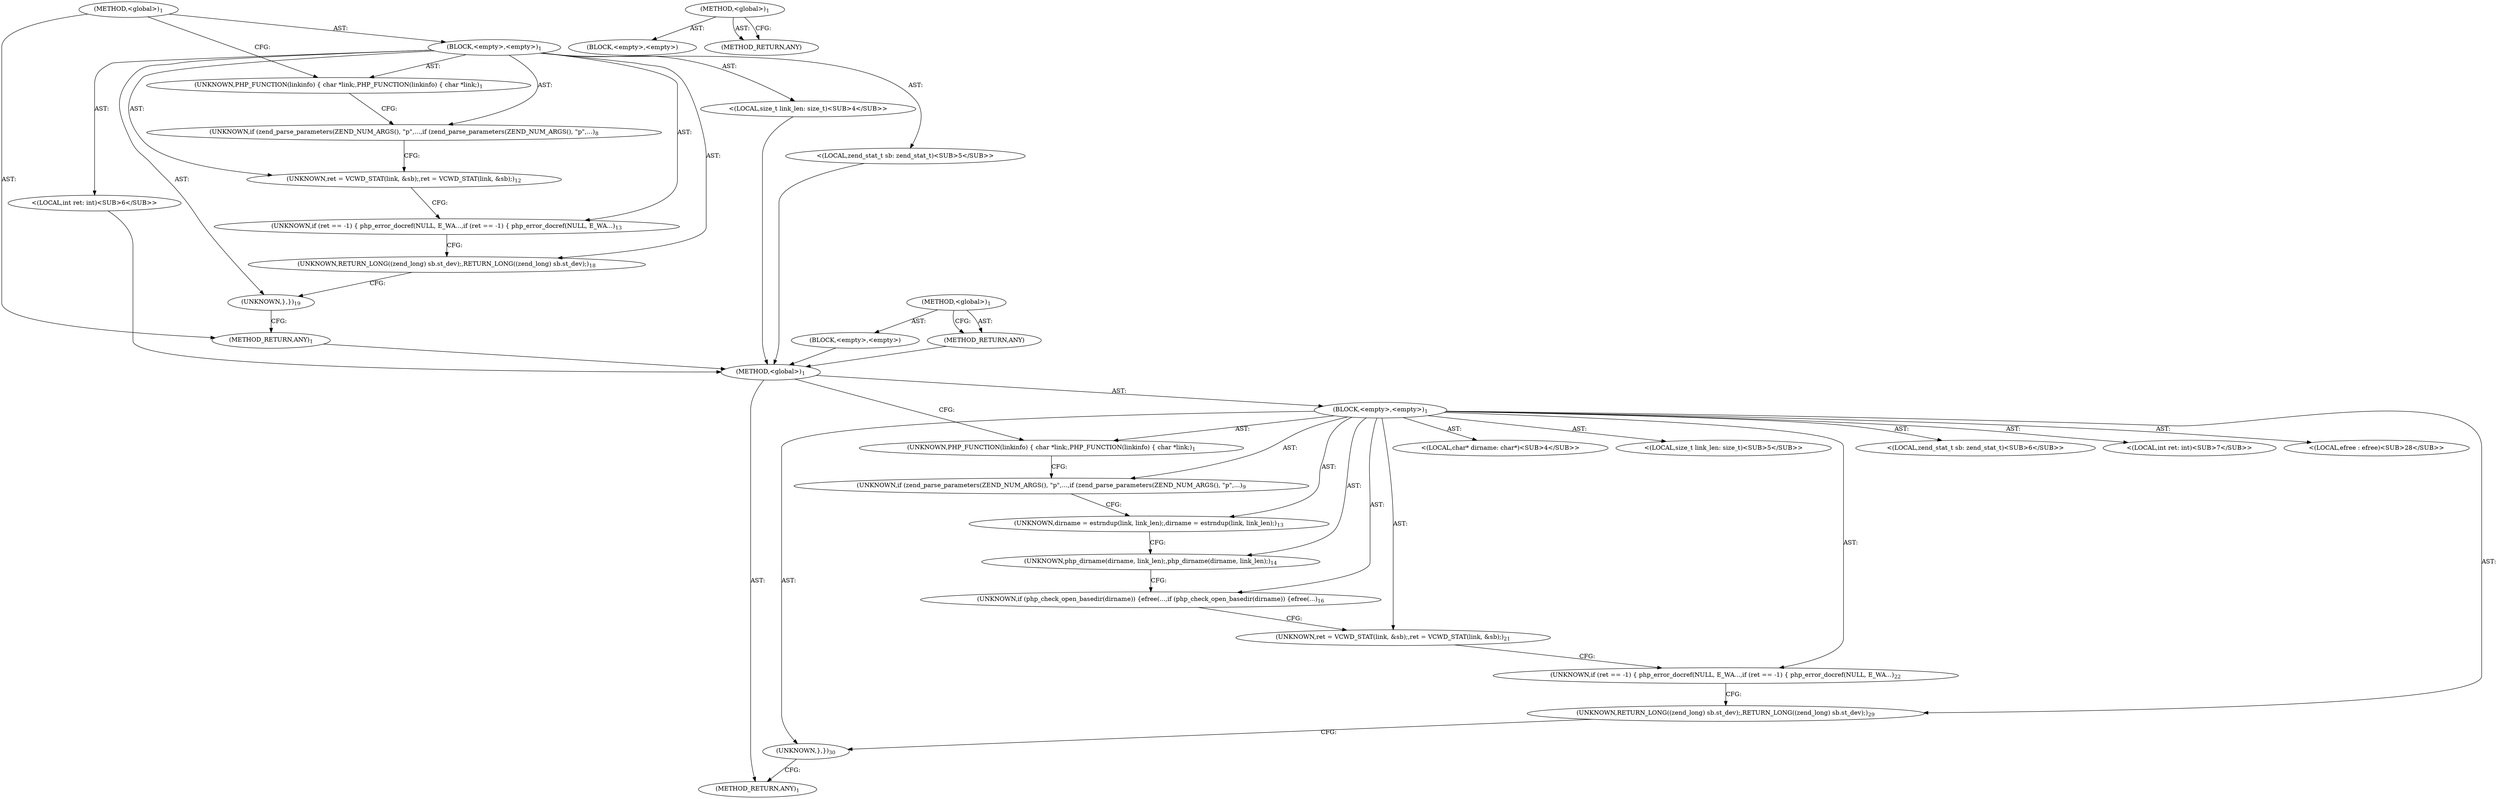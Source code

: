 digraph "&lt;global&gt;" {
vulnerable_6 [label=<(METHOD,&lt;global&gt;)<SUB>1</SUB>>];
vulnerable_7 [label=<(BLOCK,&lt;empty&gt;,&lt;empty&gt;)<SUB>1</SUB>>];
vulnerable_8 [label=<(UNKNOWN,PHP_FUNCTION(linkinfo)
 {
 	char *link;,PHP_FUNCTION(linkinfo)
 {
 	char *link;)<SUB>1</SUB>>];
vulnerable_9 [label="<(LOCAL,size_t link_len: size_t)<SUB>4</SUB>>"];
vulnerable_10 [label="<(LOCAL,zend_stat_t sb: zend_stat_t)<SUB>5</SUB>>"];
vulnerable_11 [label="<(LOCAL,int ret: int)<SUB>6</SUB>>"];
vulnerable_12 [label=<(UNKNOWN,if (zend_parse_parameters(ZEND_NUM_ARGS(), &quot;p&quot;,...,if (zend_parse_parameters(ZEND_NUM_ARGS(), &quot;p&quot;,...)<SUB>8</SUB>>];
vulnerable_13 [label=<(UNKNOWN,ret = VCWD_STAT(link, &amp;sb);,ret = VCWD_STAT(link, &amp;sb);)<SUB>12</SUB>>];
vulnerable_14 [label=<(UNKNOWN,if (ret == -1) {
 		php_error_docref(NULL, E_WA...,if (ret == -1) {
 		php_error_docref(NULL, E_WA...)<SUB>13</SUB>>];
vulnerable_15 [label=<(UNKNOWN,RETURN_LONG((zend_long) sb.st_dev);,RETURN_LONG((zend_long) sb.st_dev);)<SUB>18</SUB>>];
vulnerable_16 [label=<(UNKNOWN,},})<SUB>19</SUB>>];
vulnerable_17 [label=<(METHOD_RETURN,ANY)<SUB>1</SUB>>];
vulnerable_28 [label=<(METHOD,&lt;global&gt;)<SUB>1</SUB>>];
vulnerable_29 [label=<(BLOCK,&lt;empty&gt;,&lt;empty&gt;)>];
vulnerable_30 [label=<(METHOD_RETURN,ANY)>];
fixed_6 [label=<(METHOD,&lt;global&gt;)<SUB>1</SUB>>];
fixed_7 [label=<(BLOCK,&lt;empty&gt;,&lt;empty&gt;)<SUB>1</SUB>>];
fixed_8 [label=<(UNKNOWN,PHP_FUNCTION(linkinfo)
 {
 	char *link;,PHP_FUNCTION(linkinfo)
 {
 	char *link;)<SUB>1</SUB>>];
fixed_9 [label="<(LOCAL,char* dirname: char*)<SUB>4</SUB>>"];
fixed_10 [label="<(LOCAL,size_t link_len: size_t)<SUB>5</SUB>>"];
fixed_11 [label="<(LOCAL,zend_stat_t sb: zend_stat_t)<SUB>6</SUB>>"];
fixed_12 [label="<(LOCAL,int ret: int)<SUB>7</SUB>>"];
fixed_13 [label=<(UNKNOWN,if (zend_parse_parameters(ZEND_NUM_ARGS(), &quot;p&quot;,...,if (zend_parse_parameters(ZEND_NUM_ARGS(), &quot;p&quot;,...)<SUB>9</SUB>>];
fixed_14 [label=<(UNKNOWN,dirname = estrndup(link, link_len);,dirname = estrndup(link, link_len);)<SUB>13</SUB>>];
fixed_15 [label=<(UNKNOWN,php_dirname(dirname, link_len);,php_dirname(dirname, link_len);)<SUB>14</SUB>>];
fixed_16 [label=<(UNKNOWN,if (php_check_open_basedir(dirname)) {
		efree(...,if (php_check_open_basedir(dirname)) {
		efree(...)<SUB>16</SUB>>];
fixed_17 [label=<(UNKNOWN,ret = VCWD_STAT(link, &amp;sb);,ret = VCWD_STAT(link, &amp;sb);)<SUB>21</SUB>>];
fixed_18 [label=<(UNKNOWN,if (ret == -1) {
 		php_error_docref(NULL, E_WA...,if (ret == -1) {
 		php_error_docref(NULL, E_WA...)<SUB>22</SUB>>];
fixed_19 [label="<(LOCAL,efree : efree)<SUB>28</SUB>>"];
fixed_20 [label=<(UNKNOWN,RETURN_LONG((zend_long) sb.st_dev);,RETURN_LONG((zend_long) sb.st_dev);)<SUB>29</SUB>>];
fixed_21 [label=<(UNKNOWN,},})<SUB>30</SUB>>];
fixed_22 [label=<(METHOD_RETURN,ANY)<SUB>1</SUB>>];
fixed_37 [label=<(METHOD,&lt;global&gt;)<SUB>1</SUB>>];
fixed_38 [label=<(BLOCK,&lt;empty&gt;,&lt;empty&gt;)>];
fixed_39 [label=<(METHOD_RETURN,ANY)>];
vulnerable_6 -> vulnerable_7  [key=0, label="AST: "];
vulnerable_6 -> vulnerable_17  [key=0, label="AST: "];
vulnerable_6 -> vulnerable_8  [key=0, label="CFG: "];
vulnerable_7 -> vulnerable_8  [key=0, label="AST: "];
vulnerable_7 -> vulnerable_9  [key=0, label="AST: "];
vulnerable_7 -> vulnerable_10  [key=0, label="AST: "];
vulnerable_7 -> vulnerable_11  [key=0, label="AST: "];
vulnerable_7 -> vulnerable_12  [key=0, label="AST: "];
vulnerable_7 -> vulnerable_13  [key=0, label="AST: "];
vulnerable_7 -> vulnerable_14  [key=0, label="AST: "];
vulnerable_7 -> vulnerable_15  [key=0, label="AST: "];
vulnerable_7 -> vulnerable_16  [key=0, label="AST: "];
vulnerable_8 -> vulnerable_12  [key=0, label="CFG: "];
vulnerable_9 -> fixed_6  [key=0];
vulnerable_10 -> fixed_6  [key=0];
vulnerable_11 -> fixed_6  [key=0];
vulnerable_12 -> vulnerable_13  [key=0, label="CFG: "];
vulnerable_13 -> vulnerable_14  [key=0, label="CFG: "];
vulnerable_14 -> vulnerable_15  [key=0, label="CFG: "];
vulnerable_15 -> vulnerable_16  [key=0, label="CFG: "];
vulnerable_16 -> vulnerable_17  [key=0, label="CFG: "];
vulnerable_17 -> fixed_6  [key=0];
vulnerable_28 -> vulnerable_29  [key=0, label="AST: "];
vulnerable_28 -> vulnerable_30  [key=0, label="AST: "];
vulnerable_28 -> vulnerable_30  [key=1, label="CFG: "];
vulnerable_29 -> fixed_6  [key=0];
vulnerable_30 -> fixed_6  [key=0];
fixed_6 -> fixed_7  [key=0, label="AST: "];
fixed_6 -> fixed_22  [key=0, label="AST: "];
fixed_6 -> fixed_8  [key=0, label="CFG: "];
fixed_7 -> fixed_8  [key=0, label="AST: "];
fixed_7 -> fixed_9  [key=0, label="AST: "];
fixed_7 -> fixed_10  [key=0, label="AST: "];
fixed_7 -> fixed_11  [key=0, label="AST: "];
fixed_7 -> fixed_12  [key=0, label="AST: "];
fixed_7 -> fixed_13  [key=0, label="AST: "];
fixed_7 -> fixed_14  [key=0, label="AST: "];
fixed_7 -> fixed_15  [key=0, label="AST: "];
fixed_7 -> fixed_16  [key=0, label="AST: "];
fixed_7 -> fixed_17  [key=0, label="AST: "];
fixed_7 -> fixed_18  [key=0, label="AST: "];
fixed_7 -> fixed_19  [key=0, label="AST: "];
fixed_7 -> fixed_20  [key=0, label="AST: "];
fixed_7 -> fixed_21  [key=0, label="AST: "];
fixed_8 -> fixed_13  [key=0, label="CFG: "];
fixed_13 -> fixed_14  [key=0, label="CFG: "];
fixed_14 -> fixed_15  [key=0, label="CFG: "];
fixed_15 -> fixed_16  [key=0, label="CFG: "];
fixed_16 -> fixed_17  [key=0, label="CFG: "];
fixed_17 -> fixed_18  [key=0, label="CFG: "];
fixed_18 -> fixed_20  [key=0, label="CFG: "];
fixed_20 -> fixed_21  [key=0, label="CFG: "];
fixed_21 -> fixed_22  [key=0, label="CFG: "];
fixed_37 -> fixed_38  [key=0, label="AST: "];
fixed_37 -> fixed_39  [key=0, label="AST: "];
fixed_37 -> fixed_39  [key=1, label="CFG: "];
}
